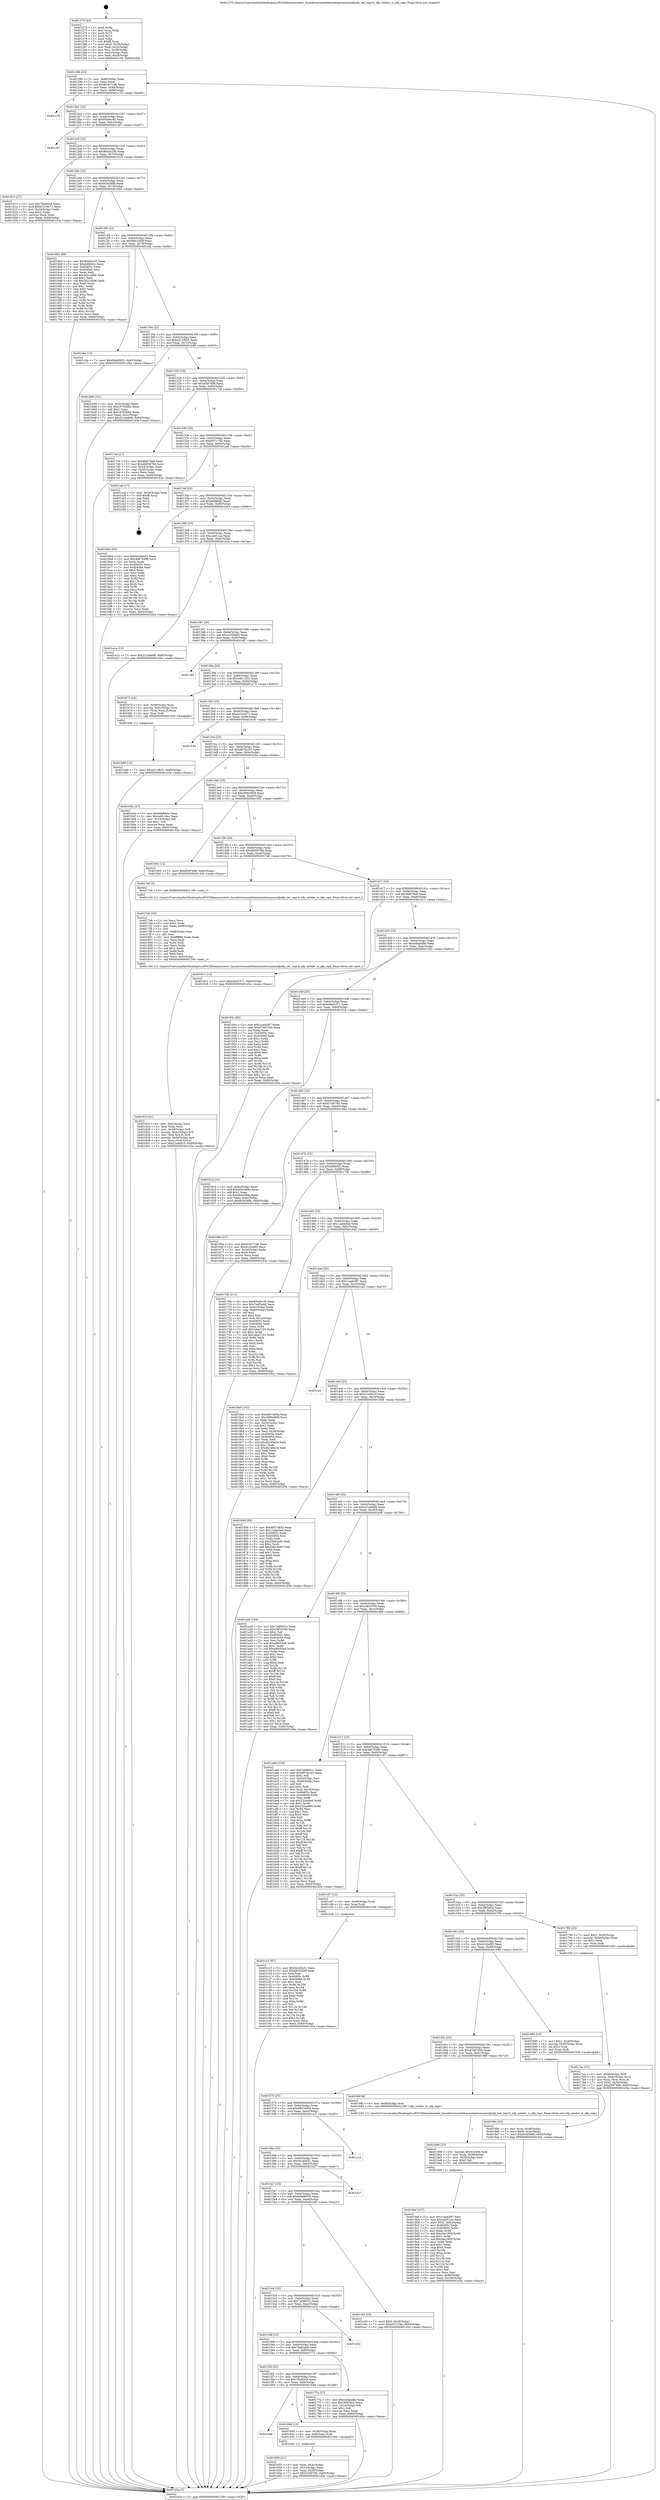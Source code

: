 digraph "0x401270" {
  label = "0x401270 (/mnt/c/Users/mathe/Desktop/tcc/POCII/binaries/extr_linuxdriversnetethernetnetronomenfpnfp_net_repr.h_nfp_netdev_is_nfp_repr_Final-ollvm.out::main(0))"
  labelloc = "t"
  node[shape=record]

  Entry [label="",width=0.3,height=0.3,shape=circle,fillcolor=black,style=filled]
  "0x40129b" [label="{
     0x40129b [23]\l
     | [instrs]\l
     &nbsp;&nbsp;0x40129b \<+3\>: mov -0x60(%rbp),%eax\l
     &nbsp;&nbsp;0x40129e \<+2\>: mov %eax,%ecx\l
     &nbsp;&nbsp;0x4012a0 \<+6\>: sub $0x810c71d6,%ecx\l
     &nbsp;&nbsp;0x4012a6 \<+3\>: mov %eax,-0x64(%rbp)\l
     &nbsp;&nbsp;0x4012a9 \<+3\>: mov %ecx,-0x68(%rbp)\l
     &nbsp;&nbsp;0x4012ac \<+6\>: je 0000000000401c76 \<main+0xa06\>\l
  }"]
  "0x401c76" [label="{
     0x401c76\l
  }", style=dashed]
  "0x4012b2" [label="{
     0x4012b2 [22]\l
     | [instrs]\l
     &nbsp;&nbsp;0x4012b2 \<+5\>: jmp 00000000004012b7 \<main+0x47\>\l
     &nbsp;&nbsp;0x4012b7 \<+3\>: mov -0x64(%rbp),%eax\l
     &nbsp;&nbsp;0x4012ba \<+5\>: sub $0x85e0ec45,%eax\l
     &nbsp;&nbsp;0x4012bf \<+3\>: mov %eax,-0x6c(%rbp)\l
     &nbsp;&nbsp;0x4012c2 \<+6\>: je 0000000000401cb7 \<main+0xa47\>\l
  }"]
  Exit [label="",width=0.3,height=0.3,shape=circle,fillcolor=black,style=filled,peripheries=2]
  "0x401cb7" [label="{
     0x401cb7\l
  }", style=dashed]
  "0x4012c8" [label="{
     0x4012c8 [22]\l
     | [instrs]\l
     &nbsp;&nbsp;0x4012c8 \<+5\>: jmp 00000000004012cd \<main+0x5d\>\l
     &nbsp;&nbsp;0x4012cd \<+3\>: mov -0x64(%rbp),%eax\l
     &nbsp;&nbsp;0x4012d0 \<+5\>: sub $0x8bdcb156,%eax\l
     &nbsp;&nbsp;0x4012d5 \<+3\>: mov %eax,-0x70(%rbp)\l
     &nbsp;&nbsp;0x4012d8 \<+6\>: je 0000000000401615 \<main+0x3a5\>\l
  }"]
  "0x401c13" [label="{
     0x401c13 [87]\l
     | [instrs]\l
     &nbsp;&nbsp;0x401c13 \<+5\>: mov $0x5e2d5e51,%ecx\l
     &nbsp;&nbsp;0x401c18 \<+5\>: mov $0x9842500f,%edx\l
     &nbsp;&nbsp;0x401c1d \<+2\>: xor %esi,%esi\l
     &nbsp;&nbsp;0x401c1f \<+8\>: mov 0x40405c,%r8d\l
     &nbsp;&nbsp;0x401c27 \<+8\>: mov 0x404064,%r9d\l
     &nbsp;&nbsp;0x401c2f \<+3\>: sub $0x1,%esi\l
     &nbsp;&nbsp;0x401c32 \<+3\>: mov %r8d,%r10d\l
     &nbsp;&nbsp;0x401c35 \<+3\>: add %esi,%r10d\l
     &nbsp;&nbsp;0x401c38 \<+4\>: imul %r10d,%r8d\l
     &nbsp;&nbsp;0x401c3c \<+4\>: and $0x1,%r8d\l
     &nbsp;&nbsp;0x401c40 \<+4\>: cmp $0x0,%r8d\l
     &nbsp;&nbsp;0x401c44 \<+4\>: sete %r11b\l
     &nbsp;&nbsp;0x401c48 \<+4\>: cmp $0xa,%r9d\l
     &nbsp;&nbsp;0x401c4c \<+3\>: setl %bl\l
     &nbsp;&nbsp;0x401c4f \<+3\>: mov %r11b,%r14b\l
     &nbsp;&nbsp;0x401c52 \<+3\>: and %bl,%r14b\l
     &nbsp;&nbsp;0x401c55 \<+3\>: xor %bl,%r11b\l
     &nbsp;&nbsp;0x401c58 \<+3\>: or %r11b,%r14b\l
     &nbsp;&nbsp;0x401c5b \<+4\>: test $0x1,%r14b\l
     &nbsp;&nbsp;0x401c5f \<+3\>: cmovne %edx,%ecx\l
     &nbsp;&nbsp;0x401c62 \<+3\>: mov %ecx,-0x60(%rbp)\l
     &nbsp;&nbsp;0x401c65 \<+5\>: jmp 0000000000401d3a \<main+0xaca\>\l
  }"]
  "0x401615" [label="{
     0x401615 [27]\l
     | [instrs]\l
     &nbsp;&nbsp;0x401615 \<+5\>: mov $0x7f0e85c9,%eax\l
     &nbsp;&nbsp;0x40161a \<+5\>: mov $0xd1534e71,%ecx\l
     &nbsp;&nbsp;0x40161f \<+3\>: mov -0x24(%rbp),%edx\l
     &nbsp;&nbsp;0x401622 \<+3\>: cmp $0x2,%edx\l
     &nbsp;&nbsp;0x401625 \<+3\>: cmovne %ecx,%eax\l
     &nbsp;&nbsp;0x401628 \<+3\>: mov %eax,-0x60(%rbp)\l
     &nbsp;&nbsp;0x40162b \<+5\>: jmp 0000000000401d3a \<main+0xaca\>\l
  }"]
  "0x4012de" [label="{
     0x4012de [22]\l
     | [instrs]\l
     &nbsp;&nbsp;0x4012de \<+5\>: jmp 00000000004012e3 \<main+0x73\>\l
     &nbsp;&nbsp;0x4012e3 \<+3\>: mov -0x64(%rbp),%eax\l
     &nbsp;&nbsp;0x4012e6 \<+5\>: sub $0x8c5d36fb,%eax\l
     &nbsp;&nbsp;0x4012eb \<+3\>: mov %eax,-0x74(%rbp)\l
     &nbsp;&nbsp;0x4012ee \<+6\>: je 00000000004016b3 \<main+0x443\>\l
  }"]
  "0x401d3a" [label="{
     0x401d3a [5]\l
     | [instrs]\l
     &nbsp;&nbsp;0x401d3a \<+5\>: jmp 000000000040129b \<main+0x2b\>\l
  }"]
  "0x401270" [label="{
     0x401270 [43]\l
     | [instrs]\l
     &nbsp;&nbsp;0x401270 \<+1\>: push %rbp\l
     &nbsp;&nbsp;0x401271 \<+3\>: mov %rsp,%rbp\l
     &nbsp;&nbsp;0x401274 \<+2\>: push %r15\l
     &nbsp;&nbsp;0x401276 \<+2\>: push %r14\l
     &nbsp;&nbsp;0x401278 \<+1\>: push %rbx\l
     &nbsp;&nbsp;0x401279 \<+7\>: sub $0xf8,%rsp\l
     &nbsp;&nbsp;0x401280 \<+7\>: movl $0x0,-0x28(%rbp)\l
     &nbsp;&nbsp;0x401287 \<+3\>: mov %edi,-0x2c(%rbp)\l
     &nbsp;&nbsp;0x40128a \<+4\>: mov %rsi,-0x38(%rbp)\l
     &nbsp;&nbsp;0x40128e \<+3\>: mov -0x2c(%rbp),%edi\l
     &nbsp;&nbsp;0x401291 \<+3\>: mov %edi,-0x24(%rbp)\l
     &nbsp;&nbsp;0x401294 \<+7\>: movl $0x8bdcb156,-0x60(%rbp)\l
  }"]
  "0x401b89" [label="{
     0x401b89 [12]\l
     | [instrs]\l
     &nbsp;&nbsp;0x401b89 \<+7\>: movl $0xa311f625,-0x60(%rbp)\l
     &nbsp;&nbsp;0x401b90 \<+5\>: jmp 0000000000401d3a \<main+0xaca\>\l
  }"]
  "0x4016b3" [label="{
     0x4016b3 [88]\l
     | [instrs]\l
     &nbsp;&nbsp;0x4016b3 \<+5\>: mov $0x85e0ec45,%eax\l
     &nbsp;&nbsp;0x4016b8 \<+5\>: mov $0xdd66d2c,%ecx\l
     &nbsp;&nbsp;0x4016bd \<+7\>: mov 0x40405c,%edx\l
     &nbsp;&nbsp;0x4016c4 \<+7\>: mov 0x404064,%esi\l
     &nbsp;&nbsp;0x4016cb \<+2\>: mov %edx,%edi\l
     &nbsp;&nbsp;0x4016cd \<+6\>: add $0x3021e496,%edi\l
     &nbsp;&nbsp;0x4016d3 \<+3\>: sub $0x1,%edi\l
     &nbsp;&nbsp;0x4016d6 \<+6\>: sub $0x3021e496,%edi\l
     &nbsp;&nbsp;0x4016dc \<+3\>: imul %edi,%edx\l
     &nbsp;&nbsp;0x4016df \<+3\>: and $0x1,%edx\l
     &nbsp;&nbsp;0x4016e2 \<+3\>: cmp $0x0,%edx\l
     &nbsp;&nbsp;0x4016e5 \<+4\>: sete %r8b\l
     &nbsp;&nbsp;0x4016e9 \<+3\>: cmp $0xa,%esi\l
     &nbsp;&nbsp;0x4016ec \<+4\>: setl %r9b\l
     &nbsp;&nbsp;0x4016f0 \<+3\>: mov %r8b,%r10b\l
     &nbsp;&nbsp;0x4016f3 \<+3\>: and %r9b,%r10b\l
     &nbsp;&nbsp;0x4016f6 \<+3\>: xor %r9b,%r8b\l
     &nbsp;&nbsp;0x4016f9 \<+3\>: or %r8b,%r10b\l
     &nbsp;&nbsp;0x4016fc \<+4\>: test $0x1,%r10b\l
     &nbsp;&nbsp;0x401700 \<+3\>: cmovne %ecx,%eax\l
     &nbsp;&nbsp;0x401703 \<+3\>: mov %eax,-0x60(%rbp)\l
     &nbsp;&nbsp;0x401706 \<+5\>: jmp 0000000000401d3a \<main+0xaca\>\l
  }"]
  "0x4012f4" [label="{
     0x4012f4 [22]\l
     | [instrs]\l
     &nbsp;&nbsp;0x4012f4 \<+5\>: jmp 00000000004012f9 \<main+0x89\>\l
     &nbsp;&nbsp;0x4012f9 \<+3\>: mov -0x64(%rbp),%eax\l
     &nbsp;&nbsp;0x4012fc \<+5\>: sub $0x9842500f,%eax\l
     &nbsp;&nbsp;0x401301 \<+3\>: mov %eax,-0x78(%rbp)\l
     &nbsp;&nbsp;0x401304 \<+6\>: je 0000000000401c6a \<main+0x9fa\>\l
  }"]
  "0x4019af" [label="{
     0x4019af [107]\l
     | [instrs]\l
     &nbsp;&nbsp;0x4019af \<+5\>: mov $0x1caeb397,%esi\l
     &nbsp;&nbsp;0x4019b4 \<+5\>: mov $0xcabf11ce,%ecx\l
     &nbsp;&nbsp;0x4019b9 \<+7\>: movl $0x0,-0x5c(%rbp)\l
     &nbsp;&nbsp;0x4019c0 \<+7\>: mov 0x40405c,%edx\l
     &nbsp;&nbsp;0x4019c7 \<+8\>: mov 0x404064,%r8d\l
     &nbsp;&nbsp;0x4019cf \<+3\>: mov %edx,%r9d\l
     &nbsp;&nbsp;0x4019d2 \<+7\>: add $0x3ae1f95f,%r9d\l
     &nbsp;&nbsp;0x4019d9 \<+4\>: sub $0x1,%r9d\l
     &nbsp;&nbsp;0x4019dd \<+7\>: sub $0x3ae1f95f,%r9d\l
     &nbsp;&nbsp;0x4019e4 \<+4\>: imul %r9d,%edx\l
     &nbsp;&nbsp;0x4019e8 \<+3\>: and $0x1,%edx\l
     &nbsp;&nbsp;0x4019eb \<+3\>: cmp $0x0,%edx\l
     &nbsp;&nbsp;0x4019ee \<+4\>: sete %r10b\l
     &nbsp;&nbsp;0x4019f2 \<+4\>: cmp $0xa,%r8d\l
     &nbsp;&nbsp;0x4019f6 \<+4\>: setl %r11b\l
     &nbsp;&nbsp;0x4019fa \<+3\>: mov %r10b,%bl\l
     &nbsp;&nbsp;0x4019fd \<+3\>: and %r11b,%bl\l
     &nbsp;&nbsp;0x401a00 \<+3\>: xor %r11b,%r10b\l
     &nbsp;&nbsp;0x401a03 \<+3\>: or %r10b,%bl\l
     &nbsp;&nbsp;0x401a06 \<+3\>: test $0x1,%bl\l
     &nbsp;&nbsp;0x401a09 \<+3\>: cmovne %ecx,%esi\l
     &nbsp;&nbsp;0x401a0c \<+3\>: mov %esi,-0x60(%rbp)\l
     &nbsp;&nbsp;0x401a0f \<+6\>: mov %eax,-0x100(%rbp)\l
     &nbsp;&nbsp;0x401a15 \<+5\>: jmp 0000000000401d3a \<main+0xaca\>\l
  }"]
  "0x401c6a" [label="{
     0x401c6a [12]\l
     | [instrs]\l
     &nbsp;&nbsp;0x401c6a \<+7\>: movl $0x68a68935,-0x60(%rbp)\l
     &nbsp;&nbsp;0x401c71 \<+5\>: jmp 0000000000401d3a \<main+0xaca\>\l
  }"]
  "0x40130a" [label="{
     0x40130a [22]\l
     | [instrs]\l
     &nbsp;&nbsp;0x40130a \<+5\>: jmp 000000000040130f \<main+0x9f\>\l
     &nbsp;&nbsp;0x40130f \<+3\>: mov -0x64(%rbp),%eax\l
     &nbsp;&nbsp;0x401312 \<+5\>: sub $0xa311f625,%eax\l
     &nbsp;&nbsp;0x401317 \<+3\>: mov %eax,-0x7c(%rbp)\l
     &nbsp;&nbsp;0x40131a \<+6\>: je 0000000000401b95 \<main+0x925\>\l
  }"]
  "0x401998" [label="{
     0x401998 [23]\l
     | [instrs]\l
     &nbsp;&nbsp;0x401998 \<+10\>: movabs $0x4020b6,%rdi\l
     &nbsp;&nbsp;0x4019a2 \<+3\>: mov %eax,-0x58(%rbp)\l
     &nbsp;&nbsp;0x4019a5 \<+3\>: mov -0x58(%rbp),%esi\l
     &nbsp;&nbsp;0x4019a8 \<+2\>: mov $0x0,%al\l
     &nbsp;&nbsp;0x4019aa \<+5\>: call 0000000000401040 \<printf@plt\>\l
     | [calls]\l
     &nbsp;&nbsp;0x401040 \{1\} (unknown)\l
  }"]
  "0x401b95" [label="{
     0x401b95 [31]\l
     | [instrs]\l
     &nbsp;&nbsp;0x401b95 \<+3\>: mov -0x5c(%rbp),%eax\l
     &nbsp;&nbsp;0x401b98 \<+5\>: sub $0x19763bb2,%eax\l
     &nbsp;&nbsp;0x401b9d \<+3\>: add $0x1,%eax\l
     &nbsp;&nbsp;0x401ba0 \<+5\>: add $0x19763bb2,%eax\l
     &nbsp;&nbsp;0x401ba5 \<+3\>: mov %eax,-0x5c(%rbp)\l
     &nbsp;&nbsp;0x401ba8 \<+7\>: movl $0x221deb08,-0x60(%rbp)\l
     &nbsp;&nbsp;0x401baf \<+5\>: jmp 0000000000401d3a \<main+0xaca\>\l
  }"]
  "0x401320" [label="{
     0x401320 [22]\l
     | [instrs]\l
     &nbsp;&nbsp;0x401320 \<+5\>: jmp 0000000000401325 \<main+0xb5\>\l
     &nbsp;&nbsp;0x401325 \<+3\>: mov -0x64(%rbp),%eax\l
     &nbsp;&nbsp;0x401328 \<+5\>: sub $0xaf397498,%eax\l
     &nbsp;&nbsp;0x40132d \<+3\>: mov %eax,-0x80(%rbp)\l
     &nbsp;&nbsp;0x401330 \<+6\>: je 00000000004017cb \<main+0x55b\>\l
  }"]
  "0x40181f" [label="{
     0x40181f [41]\l
     | [instrs]\l
     &nbsp;&nbsp;0x40181f \<+6\>: mov -0xfc(%rbp),%ecx\l
     &nbsp;&nbsp;0x401825 \<+3\>: imul %eax,%ecx\l
     &nbsp;&nbsp;0x401828 \<+4\>: mov -0x48(%rbp),%r8\l
     &nbsp;&nbsp;0x40182c \<+4\>: movslq -0x4c(%rbp),%r9\l
     &nbsp;&nbsp;0x401830 \<+4\>: mov (%r8,%r9,8),%r8\l
     &nbsp;&nbsp;0x401834 \<+4\>: movslq -0x54(%rbp),%r9\l
     &nbsp;&nbsp;0x401838 \<+4\>: mov %ecx,(%r8,%r9,4)\l
     &nbsp;&nbsp;0x40183c \<+7\>: movl $0x21e4fd10,-0x60(%rbp)\l
     &nbsp;&nbsp;0x401843 \<+5\>: jmp 0000000000401d3a \<main+0xaca\>\l
  }"]
  "0x4017cb" [label="{
     0x4017cb [27]\l
     | [instrs]\l
     &nbsp;&nbsp;0x4017cb \<+5\>: mov $0xdfd078a9,%eax\l
     &nbsp;&nbsp;0x4017d0 \<+5\>: mov $0xdb85878d,%ecx\l
     &nbsp;&nbsp;0x4017d5 \<+3\>: mov -0x54(%rbp),%edx\l
     &nbsp;&nbsp;0x4017d8 \<+3\>: cmp -0x50(%rbp),%edx\l
     &nbsp;&nbsp;0x4017db \<+3\>: cmovl %ecx,%eax\l
     &nbsp;&nbsp;0x4017de \<+3\>: mov %eax,-0x60(%rbp)\l
     &nbsp;&nbsp;0x4017e1 \<+5\>: jmp 0000000000401d3a \<main+0xaca\>\l
  }"]
  "0x401336" [label="{
     0x401336 [25]\l
     | [instrs]\l
     &nbsp;&nbsp;0x401336 \<+5\>: jmp 000000000040133b \<main+0xcb\>\l
     &nbsp;&nbsp;0x40133b \<+3\>: mov -0x64(%rbp),%eax\l
     &nbsp;&nbsp;0x40133e \<+5\>: sub $0xbf37c74b,%eax\l
     &nbsp;&nbsp;0x401343 \<+6\>: mov %eax,-0x84(%rbp)\l
     &nbsp;&nbsp;0x401349 \<+6\>: je 0000000000401ca6 \<main+0xa36\>\l
  }"]
  "0x4017eb" [label="{
     0x4017eb [52]\l
     | [instrs]\l
     &nbsp;&nbsp;0x4017eb \<+2\>: xor %ecx,%ecx\l
     &nbsp;&nbsp;0x4017ed \<+5\>: mov $0x2,%edx\l
     &nbsp;&nbsp;0x4017f2 \<+6\>: mov %edx,-0xf8(%rbp)\l
     &nbsp;&nbsp;0x4017f8 \<+1\>: cltd\l
     &nbsp;&nbsp;0x4017f9 \<+6\>: mov -0xf8(%rbp),%esi\l
     &nbsp;&nbsp;0x4017ff \<+2\>: idiv %esi\l
     &nbsp;&nbsp;0x401801 \<+6\>: imul $0xfffffffe,%edx,%edx\l
     &nbsp;&nbsp;0x401807 \<+2\>: mov %ecx,%edi\l
     &nbsp;&nbsp;0x401809 \<+2\>: sub %edx,%edi\l
     &nbsp;&nbsp;0x40180b \<+2\>: mov %ecx,%edx\l
     &nbsp;&nbsp;0x40180d \<+3\>: sub $0x1,%edx\l
     &nbsp;&nbsp;0x401810 \<+2\>: add %edx,%edi\l
     &nbsp;&nbsp;0x401812 \<+2\>: sub %edi,%ecx\l
     &nbsp;&nbsp;0x401814 \<+6\>: mov %ecx,-0xfc(%rbp)\l
     &nbsp;&nbsp;0x40181a \<+5\>: call 0000000000401160 \<next_i\>\l
     | [calls]\l
     &nbsp;&nbsp;0x401160 \{1\} (/mnt/c/Users/mathe/Desktop/tcc/POCII/binaries/extr_linuxdriversnetethernetnetronomenfpnfp_net_repr.h_nfp_netdev_is_nfp_repr_Final-ollvm.out::next_i)\l
  }"]
  "0x401ca6" [label="{
     0x401ca6 [17]\l
     | [instrs]\l
     &nbsp;&nbsp;0x401ca6 \<+3\>: mov -0x28(%rbp),%eax\l
     &nbsp;&nbsp;0x401ca9 \<+7\>: add $0xf8,%rsp\l
     &nbsp;&nbsp;0x401cb0 \<+1\>: pop %rbx\l
     &nbsp;&nbsp;0x401cb1 \<+2\>: pop %r14\l
     &nbsp;&nbsp;0x401cb3 \<+2\>: pop %r15\l
     &nbsp;&nbsp;0x401cb5 \<+1\>: pop %rbp\l
     &nbsp;&nbsp;0x401cb6 \<+1\>: ret\l
  }"]
  "0x40134f" [label="{
     0x40134f [25]\l
     | [instrs]\l
     &nbsp;&nbsp;0x40134f \<+5\>: jmp 0000000000401354 \<main+0xe4\>\l
     &nbsp;&nbsp;0x401354 \<+3\>: mov -0x64(%rbp),%eax\l
     &nbsp;&nbsp;0x401357 \<+5\>: sub $0xbfafb6dc,%eax\l
     &nbsp;&nbsp;0x40135c \<+6\>: mov %eax,-0x88(%rbp)\l
     &nbsp;&nbsp;0x401362 \<+6\>: je 0000000000401bb4 \<main+0x944\>\l
  }"]
  "0x4017ac" [label="{
     0x4017ac [31]\l
     | [instrs]\l
     &nbsp;&nbsp;0x4017ac \<+4\>: mov -0x48(%rbp),%rdi\l
     &nbsp;&nbsp;0x4017b0 \<+4\>: movslq -0x4c(%rbp),%rcx\l
     &nbsp;&nbsp;0x4017b4 \<+4\>: mov %rax,(%rdi,%rcx,8)\l
     &nbsp;&nbsp;0x4017b8 \<+7\>: movl $0x0,-0x54(%rbp)\l
     &nbsp;&nbsp;0x4017bf \<+7\>: movl $0xaf397498,-0x60(%rbp)\l
     &nbsp;&nbsp;0x4017c6 \<+5\>: jmp 0000000000401d3a \<main+0xaca\>\l
  }"]
  "0x401bb4" [label="{
     0x401bb4 [83]\l
     | [instrs]\l
     &nbsp;&nbsp;0x401bb4 \<+5\>: mov $0x5e2d5e51,%eax\l
     &nbsp;&nbsp;0x401bb9 \<+5\>: mov $0x3b879380,%ecx\l
     &nbsp;&nbsp;0x401bbe \<+2\>: xor %edx,%edx\l
     &nbsp;&nbsp;0x401bc0 \<+7\>: mov 0x40405c,%esi\l
     &nbsp;&nbsp;0x401bc7 \<+7\>: mov 0x404064,%edi\l
     &nbsp;&nbsp;0x401bce \<+3\>: sub $0x1,%edx\l
     &nbsp;&nbsp;0x401bd1 \<+3\>: mov %esi,%r8d\l
     &nbsp;&nbsp;0x401bd4 \<+3\>: add %edx,%r8d\l
     &nbsp;&nbsp;0x401bd7 \<+4\>: imul %r8d,%esi\l
     &nbsp;&nbsp;0x401bdb \<+3\>: and $0x1,%esi\l
     &nbsp;&nbsp;0x401bde \<+3\>: cmp $0x0,%esi\l
     &nbsp;&nbsp;0x401be1 \<+4\>: sete %r9b\l
     &nbsp;&nbsp;0x401be5 \<+3\>: cmp $0xa,%edi\l
     &nbsp;&nbsp;0x401be8 \<+4\>: setl %r10b\l
     &nbsp;&nbsp;0x401bec \<+3\>: mov %r9b,%r11b\l
     &nbsp;&nbsp;0x401bef \<+3\>: and %r10b,%r11b\l
     &nbsp;&nbsp;0x401bf2 \<+3\>: xor %r10b,%r9b\l
     &nbsp;&nbsp;0x401bf5 \<+3\>: or %r9b,%r11b\l
     &nbsp;&nbsp;0x401bf8 \<+4\>: test $0x1,%r11b\l
     &nbsp;&nbsp;0x401bfc \<+3\>: cmovne %ecx,%eax\l
     &nbsp;&nbsp;0x401bff \<+3\>: mov %eax,-0x60(%rbp)\l
     &nbsp;&nbsp;0x401c02 \<+5\>: jmp 0000000000401d3a \<main+0xaca\>\l
  }"]
  "0x401368" [label="{
     0x401368 [25]\l
     | [instrs]\l
     &nbsp;&nbsp;0x401368 \<+5\>: jmp 000000000040136d \<main+0xfd\>\l
     &nbsp;&nbsp;0x40136d \<+3\>: mov -0x64(%rbp),%eax\l
     &nbsp;&nbsp;0x401370 \<+5\>: sub $0xcabf11ce,%eax\l
     &nbsp;&nbsp;0x401375 \<+6\>: mov %eax,-0x8c(%rbp)\l
     &nbsp;&nbsp;0x40137b \<+6\>: je 0000000000401a1a \<main+0x7aa\>\l
  }"]
  "0x40169c" [label="{
     0x40169c [23]\l
     | [instrs]\l
     &nbsp;&nbsp;0x40169c \<+4\>: mov %rax,-0x48(%rbp)\l
     &nbsp;&nbsp;0x4016a0 \<+7\>: movl $0x0,-0x4c(%rbp)\l
     &nbsp;&nbsp;0x4016a7 \<+7\>: movl $0x8c5d36fb,-0x60(%rbp)\l
     &nbsp;&nbsp;0x4016ae \<+5\>: jmp 0000000000401d3a \<main+0xaca\>\l
  }"]
  "0x401a1a" [label="{
     0x401a1a [12]\l
     | [instrs]\l
     &nbsp;&nbsp;0x401a1a \<+7\>: movl $0x221deb08,-0x60(%rbp)\l
     &nbsp;&nbsp;0x401a21 \<+5\>: jmp 0000000000401d3a \<main+0xaca\>\l
  }"]
  "0x401381" [label="{
     0x401381 [25]\l
     | [instrs]\l
     &nbsp;&nbsp;0x401381 \<+5\>: jmp 0000000000401386 \<main+0x116\>\l
     &nbsp;&nbsp;0x401386 \<+3\>: mov -0x64(%rbp),%eax\l
     &nbsp;&nbsp;0x401389 \<+5\>: sub $0xce358a63,%eax\l
     &nbsp;&nbsp;0x40138e \<+6\>: mov %eax,-0x90(%rbp)\l
     &nbsp;&nbsp;0x401394 \<+6\>: je 0000000000401c82 \<main+0xa12\>\l
  }"]
  "0x401655" [label="{
     0x401655 [21]\l
     | [instrs]\l
     &nbsp;&nbsp;0x401655 \<+3\>: mov %eax,-0x3c(%rbp)\l
     &nbsp;&nbsp;0x401658 \<+3\>: mov -0x3c(%rbp),%eax\l
     &nbsp;&nbsp;0x40165b \<+3\>: mov %eax,-0x20(%rbp)\l
     &nbsp;&nbsp;0x40165e \<+7\>: movl $0xf15407b0,-0x60(%rbp)\l
     &nbsp;&nbsp;0x401665 \<+5\>: jmp 0000000000401d3a \<main+0xaca\>\l
  }"]
  "0x401c82" [label="{
     0x401c82\l
  }", style=dashed]
  "0x40139a" [label="{
     0x40139a [25]\l
     | [instrs]\l
     &nbsp;&nbsp;0x40139a \<+5\>: jmp 000000000040139f \<main+0x12f\>\l
     &nbsp;&nbsp;0x40139f \<+3\>: mov -0x64(%rbp),%eax\l
     &nbsp;&nbsp;0x4013a2 \<+5\>: sub $0xce8118cc,%eax\l
     &nbsp;&nbsp;0x4013a7 \<+6\>: mov %eax,-0x94(%rbp)\l
     &nbsp;&nbsp;0x4013ad \<+6\>: je 0000000000401b75 \<main+0x905\>\l
  }"]
  "0x40160b" [label="{
     0x40160b\l
  }", style=dashed]
  "0x401b75" [label="{
     0x401b75 [20]\l
     | [instrs]\l
     &nbsp;&nbsp;0x401b75 \<+4\>: mov -0x48(%rbp),%rax\l
     &nbsp;&nbsp;0x401b79 \<+4\>: movslq -0x5c(%rbp),%rcx\l
     &nbsp;&nbsp;0x401b7d \<+4\>: mov (%rax,%rcx,8),%rax\l
     &nbsp;&nbsp;0x401b81 \<+3\>: mov %rax,%rdi\l
     &nbsp;&nbsp;0x401b84 \<+5\>: call 0000000000401030 \<free@plt\>\l
     | [calls]\l
     &nbsp;&nbsp;0x401030 \{1\} (unknown)\l
  }"]
  "0x4013b3" [label="{
     0x4013b3 [25]\l
     | [instrs]\l
     &nbsp;&nbsp;0x4013b3 \<+5\>: jmp 00000000004013b8 \<main+0x148\>\l
     &nbsp;&nbsp;0x4013b8 \<+3\>: mov -0x64(%rbp),%eax\l
     &nbsp;&nbsp;0x4013bb \<+5\>: sub $0xd1534e71,%eax\l
     &nbsp;&nbsp;0x4013c0 \<+6\>: mov %eax,-0x98(%rbp)\l
     &nbsp;&nbsp;0x4013c6 \<+6\>: je 0000000000401630 \<main+0x3c0\>\l
  }"]
  "0x401648" [label="{
     0x401648 [13]\l
     | [instrs]\l
     &nbsp;&nbsp;0x401648 \<+4\>: mov -0x38(%rbp),%rax\l
     &nbsp;&nbsp;0x40164c \<+4\>: mov 0x8(%rax),%rdi\l
     &nbsp;&nbsp;0x401650 \<+5\>: call 0000000000401060 \<atoi@plt\>\l
     | [calls]\l
     &nbsp;&nbsp;0x401060 \{1\} (unknown)\l
  }"]
  "0x401630" [label="{
     0x401630\l
  }", style=dashed]
  "0x4013cc" [label="{
     0x4013cc [25]\l
     | [instrs]\l
     &nbsp;&nbsp;0x4013cc \<+5\>: jmp 00000000004013d1 \<main+0x161\>\l
     &nbsp;&nbsp;0x4013d1 \<+3\>: mov -0x64(%rbp),%eax\l
     &nbsp;&nbsp;0x4013d4 \<+5\>: sub $0xd87f41b3,%eax\l
     &nbsp;&nbsp;0x4013d9 \<+6\>: mov %eax,-0x9c(%rbp)\l
     &nbsp;&nbsp;0x4013df \<+6\>: je 0000000000401b5a \<main+0x8ea\>\l
  }"]
  "0x4015f2" [label="{
     0x4015f2 [25]\l
     | [instrs]\l
     &nbsp;&nbsp;0x4015f2 \<+5\>: jmp 00000000004015f7 \<main+0x387\>\l
     &nbsp;&nbsp;0x4015f7 \<+3\>: mov -0x64(%rbp),%eax\l
     &nbsp;&nbsp;0x4015fa \<+5\>: sub $0x7f0e85c9,%eax\l
     &nbsp;&nbsp;0x4015ff \<+6\>: mov %eax,-0xf4(%rbp)\l
     &nbsp;&nbsp;0x401605 \<+6\>: je 0000000000401648 \<main+0x3d8\>\l
  }"]
  "0x401b5a" [label="{
     0x401b5a [27]\l
     | [instrs]\l
     &nbsp;&nbsp;0x401b5a \<+5\>: mov $0xbfafb6dc,%eax\l
     &nbsp;&nbsp;0x401b5f \<+5\>: mov $0xce8118cc,%ecx\l
     &nbsp;&nbsp;0x401b64 \<+3\>: mov -0x19(%rbp),%dl\l
     &nbsp;&nbsp;0x401b67 \<+3\>: test $0x1,%dl\l
     &nbsp;&nbsp;0x401b6a \<+3\>: cmovne %ecx,%eax\l
     &nbsp;&nbsp;0x401b6d \<+3\>: mov %eax,-0x60(%rbp)\l
     &nbsp;&nbsp;0x401b70 \<+5\>: jmp 0000000000401d3a \<main+0xaca\>\l
  }"]
  "0x4013e5" [label="{
     0x4013e5 [25]\l
     | [instrs]\l
     &nbsp;&nbsp;0x4013e5 \<+5\>: jmp 00000000004013ea \<main+0x17a\>\l
     &nbsp;&nbsp;0x4013ea \<+3\>: mov -0x64(%rbp),%eax\l
     &nbsp;&nbsp;0x4013ed \<+5\>: sub $0xd99b0808,%eax\l
     &nbsp;&nbsp;0x4013f2 \<+6\>: mov %eax,-0xa0(%rbp)\l
     &nbsp;&nbsp;0x4013f8 \<+6\>: je 0000000000401905 \<main+0x695\>\l
  }"]
  "0x40177a" [label="{
     0x40177a [27]\l
     | [instrs]\l
     &nbsp;&nbsp;0x40177a \<+5\>: mov $0xe40aba8e,%eax\l
     &nbsp;&nbsp;0x40177f \<+5\>: mov $0x3f9f39cb,%ecx\l
     &nbsp;&nbsp;0x401784 \<+3\>: mov -0x1a(%rbp),%dl\l
     &nbsp;&nbsp;0x401787 \<+3\>: test $0x1,%dl\l
     &nbsp;&nbsp;0x40178a \<+3\>: cmovne %ecx,%eax\l
     &nbsp;&nbsp;0x40178d \<+3\>: mov %eax,-0x60(%rbp)\l
     &nbsp;&nbsp;0x401790 \<+5\>: jmp 0000000000401d3a \<main+0xaca\>\l
  }"]
  "0x401905" [label="{
     0x401905 [12]\l
     | [instrs]\l
     &nbsp;&nbsp;0x401905 \<+7\>: movl $0xaf397498,-0x60(%rbp)\l
     &nbsp;&nbsp;0x40190c \<+5\>: jmp 0000000000401d3a \<main+0xaca\>\l
  }"]
  "0x4013fe" [label="{
     0x4013fe [25]\l
     | [instrs]\l
     &nbsp;&nbsp;0x4013fe \<+5\>: jmp 0000000000401403 \<main+0x193\>\l
     &nbsp;&nbsp;0x401403 \<+3\>: mov -0x64(%rbp),%eax\l
     &nbsp;&nbsp;0x401406 \<+5\>: sub $0xdb85878d,%eax\l
     &nbsp;&nbsp;0x40140b \<+6\>: mov %eax,-0xa4(%rbp)\l
     &nbsp;&nbsp;0x401411 \<+6\>: je 00000000004017e6 \<main+0x576\>\l
  }"]
  "0x4015d9" [label="{
     0x4015d9 [25]\l
     | [instrs]\l
     &nbsp;&nbsp;0x4015d9 \<+5\>: jmp 00000000004015de \<main+0x36e\>\l
     &nbsp;&nbsp;0x4015de \<+3\>: mov -0x64(%rbp),%eax\l
     &nbsp;&nbsp;0x4015e1 \<+5\>: sub $0x7bdf2ab0,%eax\l
     &nbsp;&nbsp;0x4015e6 \<+6\>: mov %eax,-0xf0(%rbp)\l
     &nbsp;&nbsp;0x4015ec \<+6\>: je 000000000040177a \<main+0x50a\>\l
  }"]
  "0x4017e6" [label="{
     0x4017e6 [5]\l
     | [instrs]\l
     &nbsp;&nbsp;0x4017e6 \<+5\>: call 0000000000401160 \<next_i\>\l
     | [calls]\l
     &nbsp;&nbsp;0x401160 \{1\} (/mnt/c/Users/mathe/Desktop/tcc/POCII/binaries/extr_linuxdriversnetethernetnetronomenfpnfp_net_repr.h_nfp_netdev_is_nfp_repr_Final-ollvm.out::next_i)\l
  }"]
  "0x401417" [label="{
     0x401417 [25]\l
     | [instrs]\l
     &nbsp;&nbsp;0x401417 \<+5\>: jmp 000000000040141c \<main+0x1ac\>\l
     &nbsp;&nbsp;0x40141c \<+3\>: mov -0x64(%rbp),%eax\l
     &nbsp;&nbsp;0x40141f \<+5\>: sub $0xdfd078a9,%eax\l
     &nbsp;&nbsp;0x401424 \<+6\>: mov %eax,-0xa8(%rbp)\l
     &nbsp;&nbsp;0x40142a \<+6\>: je 0000000000401911 \<main+0x6a1\>\l
  }"]
  "0x401d1b" [label="{
     0x401d1b\l
  }", style=dashed]
  "0x401911" [label="{
     0x401911 [12]\l
     | [instrs]\l
     &nbsp;&nbsp;0x401911 \<+7\>: movl $0xe4bd2371,-0x60(%rbp)\l
     &nbsp;&nbsp;0x401918 \<+5\>: jmp 0000000000401d3a \<main+0xaca\>\l
  }"]
  "0x401430" [label="{
     0x401430 [25]\l
     | [instrs]\l
     &nbsp;&nbsp;0x401430 \<+5\>: jmp 0000000000401435 \<main+0x1c5\>\l
     &nbsp;&nbsp;0x401435 \<+3\>: mov -0x64(%rbp),%eax\l
     &nbsp;&nbsp;0x401438 \<+5\>: sub $0xe40aba8e,%eax\l
     &nbsp;&nbsp;0x40143d \<+6\>: mov %eax,-0xac(%rbp)\l
     &nbsp;&nbsp;0x401443 \<+6\>: je 000000000040193c \<main+0x6cc\>\l
  }"]
  "0x4015c0" [label="{
     0x4015c0 [25]\l
     | [instrs]\l
     &nbsp;&nbsp;0x4015c0 \<+5\>: jmp 00000000004015c5 \<main+0x355\>\l
     &nbsp;&nbsp;0x4015c5 \<+3\>: mov -0x64(%rbp),%eax\l
     &nbsp;&nbsp;0x4015c8 \<+5\>: sub $0x7a99651c,%eax\l
     &nbsp;&nbsp;0x4015cd \<+6\>: mov %eax,-0xec(%rbp)\l
     &nbsp;&nbsp;0x4015d3 \<+6\>: je 0000000000401d1b \<main+0xaab\>\l
  }"]
  "0x40193c" [label="{
     0x40193c [83]\l
     | [instrs]\l
     &nbsp;&nbsp;0x40193c \<+5\>: mov $0x1caeb397,%eax\l
     &nbsp;&nbsp;0x401941 \<+5\>: mov $0x47497304,%ecx\l
     &nbsp;&nbsp;0x401946 \<+2\>: xor %edx,%edx\l
     &nbsp;&nbsp;0x401948 \<+7\>: mov 0x40405c,%esi\l
     &nbsp;&nbsp;0x40194f \<+7\>: mov 0x404064,%edi\l
     &nbsp;&nbsp;0x401956 \<+3\>: sub $0x1,%edx\l
     &nbsp;&nbsp;0x401959 \<+3\>: mov %esi,%r8d\l
     &nbsp;&nbsp;0x40195c \<+3\>: add %edx,%r8d\l
     &nbsp;&nbsp;0x40195f \<+4\>: imul %r8d,%esi\l
     &nbsp;&nbsp;0x401963 \<+3\>: and $0x1,%esi\l
     &nbsp;&nbsp;0x401966 \<+3\>: cmp $0x0,%esi\l
     &nbsp;&nbsp;0x401969 \<+4\>: sete %r9b\l
     &nbsp;&nbsp;0x40196d \<+3\>: cmp $0xa,%edi\l
     &nbsp;&nbsp;0x401970 \<+4\>: setl %r10b\l
     &nbsp;&nbsp;0x401974 \<+3\>: mov %r9b,%r11b\l
     &nbsp;&nbsp;0x401977 \<+3\>: and %r10b,%r11b\l
     &nbsp;&nbsp;0x40197a \<+3\>: xor %r10b,%r9b\l
     &nbsp;&nbsp;0x40197d \<+3\>: or %r9b,%r11b\l
     &nbsp;&nbsp;0x401980 \<+4\>: test $0x1,%r11b\l
     &nbsp;&nbsp;0x401984 \<+3\>: cmovne %ecx,%eax\l
     &nbsp;&nbsp;0x401987 \<+3\>: mov %eax,-0x60(%rbp)\l
     &nbsp;&nbsp;0x40198a \<+5\>: jmp 0000000000401d3a \<main+0xaca\>\l
  }"]
  "0x401449" [label="{
     0x401449 [25]\l
     | [instrs]\l
     &nbsp;&nbsp;0x401449 \<+5\>: jmp 000000000040144e \<main+0x1de\>\l
     &nbsp;&nbsp;0x40144e \<+3\>: mov -0x64(%rbp),%eax\l
     &nbsp;&nbsp;0x401451 \<+5\>: sub $0xe4bd2371,%eax\l
     &nbsp;&nbsp;0x401456 \<+6\>: mov %eax,-0xb0(%rbp)\l
     &nbsp;&nbsp;0x40145c \<+6\>: je 000000000040191d \<main+0x6ad\>\l
  }"]
  "0x401c93" [label="{
     0x401c93 [19]\l
     | [instrs]\l
     &nbsp;&nbsp;0x401c93 \<+7\>: movl $0x0,-0x28(%rbp)\l
     &nbsp;&nbsp;0x401c9a \<+7\>: movl $0xbf37c74b,-0x60(%rbp)\l
     &nbsp;&nbsp;0x401ca1 \<+5\>: jmp 0000000000401d3a \<main+0xaca\>\l
  }"]
  "0x40191d" [label="{
     0x40191d [31]\l
     | [instrs]\l
     &nbsp;&nbsp;0x40191d \<+3\>: mov -0x4c(%rbp),%eax\l
     &nbsp;&nbsp;0x401920 \<+5\>: add $0xd04c068a,%eax\l
     &nbsp;&nbsp;0x401925 \<+3\>: add $0x1,%eax\l
     &nbsp;&nbsp;0x401928 \<+5\>: sub $0xd04c068a,%eax\l
     &nbsp;&nbsp;0x40192d \<+3\>: mov %eax,-0x4c(%rbp)\l
     &nbsp;&nbsp;0x401930 \<+7\>: movl $0x8c5d36fb,-0x60(%rbp)\l
     &nbsp;&nbsp;0x401937 \<+5\>: jmp 0000000000401d3a \<main+0xaca\>\l
  }"]
  "0x401462" [label="{
     0x401462 [25]\l
     | [instrs]\l
     &nbsp;&nbsp;0x401462 \<+5\>: jmp 0000000000401467 \<main+0x1f7\>\l
     &nbsp;&nbsp;0x401467 \<+3\>: mov -0x64(%rbp),%eax\l
     &nbsp;&nbsp;0x40146a \<+5\>: sub $0xf15407b0,%eax\l
     &nbsp;&nbsp;0x40146f \<+6\>: mov %eax,-0xb4(%rbp)\l
     &nbsp;&nbsp;0x401475 \<+6\>: je 000000000040166a \<main+0x3fa\>\l
  }"]
  "0x4015a7" [label="{
     0x4015a7 [25]\l
     | [instrs]\l
     &nbsp;&nbsp;0x4015a7 \<+5\>: jmp 00000000004015ac \<main+0x33c\>\l
     &nbsp;&nbsp;0x4015ac \<+3\>: mov -0x64(%rbp),%eax\l
     &nbsp;&nbsp;0x4015af \<+5\>: sub $0x68a68935,%eax\l
     &nbsp;&nbsp;0x4015b4 \<+6\>: mov %eax,-0xe8(%rbp)\l
     &nbsp;&nbsp;0x4015ba \<+6\>: je 0000000000401c93 \<main+0xa23\>\l
  }"]
  "0x40166a" [label="{
     0x40166a [27]\l
     | [instrs]\l
     &nbsp;&nbsp;0x40166a \<+5\>: mov $0x810c71d6,%eax\l
     &nbsp;&nbsp;0x40166f \<+5\>: mov $0x41d2a6f3,%ecx\l
     &nbsp;&nbsp;0x401674 \<+3\>: mov -0x20(%rbp),%edx\l
     &nbsp;&nbsp;0x401677 \<+3\>: cmp $0x0,%edx\l
     &nbsp;&nbsp;0x40167a \<+3\>: cmove %ecx,%eax\l
     &nbsp;&nbsp;0x40167d \<+3\>: mov %eax,-0x60(%rbp)\l
     &nbsp;&nbsp;0x401680 \<+5\>: jmp 0000000000401d3a \<main+0xaca\>\l
  }"]
  "0x40147b" [label="{
     0x40147b [25]\l
     | [instrs]\l
     &nbsp;&nbsp;0x40147b \<+5\>: jmp 0000000000401480 \<main+0x210\>\l
     &nbsp;&nbsp;0x401480 \<+3\>: mov -0x64(%rbp),%eax\l
     &nbsp;&nbsp;0x401483 \<+5\>: sub $0xdd66d2c,%eax\l
     &nbsp;&nbsp;0x401488 \<+6\>: mov %eax,-0xb8(%rbp)\l
     &nbsp;&nbsp;0x40148e \<+6\>: je 000000000040170b \<main+0x49b\>\l
  }"]
  "0x401d27" [label="{
     0x401d27\l
  }", style=dashed]
  "0x40170b" [label="{
     0x40170b [111]\l
     | [instrs]\l
     &nbsp;&nbsp;0x40170b \<+5\>: mov $0x85e0ec45,%eax\l
     &nbsp;&nbsp;0x401710 \<+5\>: mov $0x7bdf2ab0,%ecx\l
     &nbsp;&nbsp;0x401715 \<+3\>: mov -0x4c(%rbp),%edx\l
     &nbsp;&nbsp;0x401718 \<+3\>: cmp -0x40(%rbp),%edx\l
     &nbsp;&nbsp;0x40171b \<+4\>: setl %sil\l
     &nbsp;&nbsp;0x40171f \<+4\>: and $0x1,%sil\l
     &nbsp;&nbsp;0x401723 \<+4\>: mov %sil,-0x1a(%rbp)\l
     &nbsp;&nbsp;0x401727 \<+7\>: mov 0x40405c,%edx\l
     &nbsp;&nbsp;0x40172e \<+7\>: mov 0x404064,%edi\l
     &nbsp;&nbsp;0x401735 \<+3\>: mov %edx,%r8d\l
     &nbsp;&nbsp;0x401738 \<+7\>: add $0x1eba7193,%r8d\l
     &nbsp;&nbsp;0x40173f \<+4\>: sub $0x1,%r8d\l
     &nbsp;&nbsp;0x401743 \<+7\>: sub $0x1eba7193,%r8d\l
     &nbsp;&nbsp;0x40174a \<+4\>: imul %r8d,%edx\l
     &nbsp;&nbsp;0x40174e \<+3\>: and $0x1,%edx\l
     &nbsp;&nbsp;0x401751 \<+3\>: cmp $0x0,%edx\l
     &nbsp;&nbsp;0x401754 \<+4\>: sete %sil\l
     &nbsp;&nbsp;0x401758 \<+3\>: cmp $0xa,%edi\l
     &nbsp;&nbsp;0x40175b \<+4\>: setl %r9b\l
     &nbsp;&nbsp;0x40175f \<+3\>: mov %sil,%r10b\l
     &nbsp;&nbsp;0x401762 \<+3\>: and %r9b,%r10b\l
     &nbsp;&nbsp;0x401765 \<+3\>: xor %r9b,%sil\l
     &nbsp;&nbsp;0x401768 \<+3\>: or %sil,%r10b\l
     &nbsp;&nbsp;0x40176b \<+4\>: test $0x1,%r10b\l
     &nbsp;&nbsp;0x40176f \<+3\>: cmovne %ecx,%eax\l
     &nbsp;&nbsp;0x401772 \<+3\>: mov %eax,-0x60(%rbp)\l
     &nbsp;&nbsp;0x401775 \<+5\>: jmp 0000000000401d3a \<main+0xaca\>\l
  }"]
  "0x401494" [label="{
     0x401494 [25]\l
     | [instrs]\l
     &nbsp;&nbsp;0x401494 \<+5\>: jmp 0000000000401499 \<main+0x229\>\l
     &nbsp;&nbsp;0x401499 \<+3\>: mov -0x64(%rbp),%eax\l
     &nbsp;&nbsp;0x40149c \<+5\>: sub $0x12abe3ed,%eax\l
     &nbsp;&nbsp;0x4014a1 \<+6\>: mov %eax,-0xbc(%rbp)\l
     &nbsp;&nbsp;0x4014a7 \<+6\>: je 00000000004018a0 \<main+0x630\>\l
  }"]
  "0x40158e" [label="{
     0x40158e [25]\l
     | [instrs]\l
     &nbsp;&nbsp;0x40158e \<+5\>: jmp 0000000000401593 \<main+0x323\>\l
     &nbsp;&nbsp;0x401593 \<+3\>: mov -0x64(%rbp),%eax\l
     &nbsp;&nbsp;0x401596 \<+5\>: sub $0x5e2d5e51,%eax\l
     &nbsp;&nbsp;0x40159b \<+6\>: mov %eax,-0xe4(%rbp)\l
     &nbsp;&nbsp;0x4015a1 \<+6\>: je 0000000000401d27 \<main+0xab7\>\l
  }"]
  "0x4018a0" [label="{
     0x4018a0 [101]\l
     | [instrs]\l
     &nbsp;&nbsp;0x4018a0 \<+5\>: mov $0x4957a93d,%eax\l
     &nbsp;&nbsp;0x4018a5 \<+5\>: mov $0xd99b0808,%ecx\l
     &nbsp;&nbsp;0x4018aa \<+2\>: xor %edx,%edx\l
     &nbsp;&nbsp;0x4018ac \<+3\>: mov -0x54(%rbp),%esi\l
     &nbsp;&nbsp;0x4018af \<+3\>: sub $0x1,%edx\l
     &nbsp;&nbsp;0x4018b2 \<+2\>: sub %edx,%esi\l
     &nbsp;&nbsp;0x4018b4 \<+3\>: mov %esi,-0x54(%rbp)\l
     &nbsp;&nbsp;0x4018b7 \<+7\>: mov 0x40405c,%edx\l
     &nbsp;&nbsp;0x4018be \<+7\>: mov 0x404064,%esi\l
     &nbsp;&nbsp;0x4018c5 \<+2\>: mov %edx,%edi\l
     &nbsp;&nbsp;0x4018c7 \<+6\>: add $0x4b249a24,%edi\l
     &nbsp;&nbsp;0x4018cd \<+3\>: sub $0x1,%edi\l
     &nbsp;&nbsp;0x4018d0 \<+6\>: sub $0x4b249a24,%edi\l
     &nbsp;&nbsp;0x4018d6 \<+3\>: imul %edi,%edx\l
     &nbsp;&nbsp;0x4018d9 \<+3\>: and $0x1,%edx\l
     &nbsp;&nbsp;0x4018dc \<+3\>: cmp $0x0,%edx\l
     &nbsp;&nbsp;0x4018df \<+4\>: sete %r8b\l
     &nbsp;&nbsp;0x4018e3 \<+3\>: cmp $0xa,%esi\l
     &nbsp;&nbsp;0x4018e6 \<+4\>: setl %r9b\l
     &nbsp;&nbsp;0x4018ea \<+3\>: mov %r8b,%r10b\l
     &nbsp;&nbsp;0x4018ed \<+3\>: and %r9b,%r10b\l
     &nbsp;&nbsp;0x4018f0 \<+3\>: xor %r9b,%r8b\l
     &nbsp;&nbsp;0x4018f3 \<+3\>: or %r8b,%r10b\l
     &nbsp;&nbsp;0x4018f6 \<+4\>: test $0x1,%r10b\l
     &nbsp;&nbsp;0x4018fa \<+3\>: cmovne %ecx,%eax\l
     &nbsp;&nbsp;0x4018fd \<+3\>: mov %eax,-0x60(%rbp)\l
     &nbsp;&nbsp;0x401900 \<+5\>: jmp 0000000000401d3a \<main+0xaca\>\l
  }"]
  "0x4014ad" [label="{
     0x4014ad [25]\l
     | [instrs]\l
     &nbsp;&nbsp;0x4014ad \<+5\>: jmp 00000000004014b2 \<main+0x242\>\l
     &nbsp;&nbsp;0x4014b2 \<+3\>: mov -0x64(%rbp),%eax\l
     &nbsp;&nbsp;0x4014b5 \<+5\>: sub $0x1caeb397,%eax\l
     &nbsp;&nbsp;0x4014ba \<+6\>: mov %eax,-0xc0(%rbp)\l
     &nbsp;&nbsp;0x4014c0 \<+6\>: je 0000000000401ce2 \<main+0xa72\>\l
  }"]
  "0x401cc3" [label="{
     0x401cc3\l
  }", style=dashed]
  "0x401ce2" [label="{
     0x401ce2\l
  }", style=dashed]
  "0x4014c6" [label="{
     0x4014c6 [25]\l
     | [instrs]\l
     &nbsp;&nbsp;0x4014c6 \<+5\>: jmp 00000000004014cb \<main+0x25b\>\l
     &nbsp;&nbsp;0x4014cb \<+3\>: mov -0x64(%rbp),%eax\l
     &nbsp;&nbsp;0x4014ce \<+5\>: sub $0x21e4fd10,%eax\l
     &nbsp;&nbsp;0x4014d3 \<+6\>: mov %eax,-0xc4(%rbp)\l
     &nbsp;&nbsp;0x4014d9 \<+6\>: je 0000000000401848 \<main+0x5d8\>\l
  }"]
  "0x401575" [label="{
     0x401575 [25]\l
     | [instrs]\l
     &nbsp;&nbsp;0x401575 \<+5\>: jmp 000000000040157a \<main+0x30a\>\l
     &nbsp;&nbsp;0x40157a \<+3\>: mov -0x64(%rbp),%eax\l
     &nbsp;&nbsp;0x40157d \<+5\>: sub $0x4957a93d,%eax\l
     &nbsp;&nbsp;0x401582 \<+6\>: mov %eax,-0xe0(%rbp)\l
     &nbsp;&nbsp;0x401588 \<+6\>: je 0000000000401cc3 \<main+0xa53\>\l
  }"]
  "0x401848" [label="{
     0x401848 [88]\l
     | [instrs]\l
     &nbsp;&nbsp;0x401848 \<+5\>: mov $0x4957a93d,%eax\l
     &nbsp;&nbsp;0x40184d \<+5\>: mov $0x12abe3ed,%ecx\l
     &nbsp;&nbsp;0x401852 \<+7\>: mov 0x40405c,%edx\l
     &nbsp;&nbsp;0x401859 \<+7\>: mov 0x404064,%esi\l
     &nbsp;&nbsp;0x401860 \<+2\>: mov %edx,%edi\l
     &nbsp;&nbsp;0x401862 \<+6\>: sub $0x20de3ad6,%edi\l
     &nbsp;&nbsp;0x401868 \<+3\>: sub $0x1,%edi\l
     &nbsp;&nbsp;0x40186b \<+6\>: add $0x20de3ad6,%edi\l
     &nbsp;&nbsp;0x401871 \<+3\>: imul %edi,%edx\l
     &nbsp;&nbsp;0x401874 \<+3\>: and $0x1,%edx\l
     &nbsp;&nbsp;0x401877 \<+3\>: cmp $0x0,%edx\l
     &nbsp;&nbsp;0x40187a \<+4\>: sete %r8b\l
     &nbsp;&nbsp;0x40187e \<+3\>: cmp $0xa,%esi\l
     &nbsp;&nbsp;0x401881 \<+4\>: setl %r9b\l
     &nbsp;&nbsp;0x401885 \<+3\>: mov %r8b,%r10b\l
     &nbsp;&nbsp;0x401888 \<+3\>: and %r9b,%r10b\l
     &nbsp;&nbsp;0x40188b \<+3\>: xor %r9b,%r8b\l
     &nbsp;&nbsp;0x40188e \<+3\>: or %r8b,%r10b\l
     &nbsp;&nbsp;0x401891 \<+4\>: test $0x1,%r10b\l
     &nbsp;&nbsp;0x401895 \<+3\>: cmovne %ecx,%eax\l
     &nbsp;&nbsp;0x401898 \<+3\>: mov %eax,-0x60(%rbp)\l
     &nbsp;&nbsp;0x40189b \<+5\>: jmp 0000000000401d3a \<main+0xaca\>\l
  }"]
  "0x4014df" [label="{
     0x4014df [25]\l
     | [instrs]\l
     &nbsp;&nbsp;0x4014df \<+5\>: jmp 00000000004014e4 \<main+0x274\>\l
     &nbsp;&nbsp;0x4014e4 \<+3\>: mov -0x64(%rbp),%eax\l
     &nbsp;&nbsp;0x4014e7 \<+5\>: sub $0x221deb08,%eax\l
     &nbsp;&nbsp;0x4014ec \<+6\>: mov %eax,-0xc8(%rbp)\l
     &nbsp;&nbsp;0x4014f2 \<+6\>: je 0000000000401a26 \<main+0x7b6\>\l
  }"]
  "0x40198f" [label="{
     0x40198f [9]\l
     | [instrs]\l
     &nbsp;&nbsp;0x40198f \<+4\>: mov -0x48(%rbp),%rdi\l
     &nbsp;&nbsp;0x401993 \<+5\>: call 0000000000401240 \<nfp_netdev_is_nfp_repr\>\l
     | [calls]\l
     &nbsp;&nbsp;0x401240 \{1\} (/mnt/c/Users/mathe/Desktop/tcc/POCII/binaries/extr_linuxdriversnetethernetnetronomenfpnfp_net_repr.h_nfp_netdev_is_nfp_repr_Final-ollvm.out::nfp_netdev_is_nfp_repr)\l
  }"]
  "0x401a26" [label="{
     0x401a26 [144]\l
     | [instrs]\l
     &nbsp;&nbsp;0x401a26 \<+5\>: mov $0x7a99651c,%eax\l
     &nbsp;&nbsp;0x401a2b \<+5\>: mov $0x2df33350,%ecx\l
     &nbsp;&nbsp;0x401a30 \<+2\>: mov $0x1,%dl\l
     &nbsp;&nbsp;0x401a32 \<+7\>: mov 0x40405c,%esi\l
     &nbsp;&nbsp;0x401a39 \<+7\>: mov 0x404064,%edi\l
     &nbsp;&nbsp;0x401a40 \<+3\>: mov %esi,%r8d\l
     &nbsp;&nbsp;0x401a43 \<+7\>: add $0xef6055a8,%r8d\l
     &nbsp;&nbsp;0x401a4a \<+4\>: sub $0x1,%r8d\l
     &nbsp;&nbsp;0x401a4e \<+7\>: sub $0xef6055a8,%r8d\l
     &nbsp;&nbsp;0x401a55 \<+4\>: imul %r8d,%esi\l
     &nbsp;&nbsp;0x401a59 \<+3\>: and $0x1,%esi\l
     &nbsp;&nbsp;0x401a5c \<+3\>: cmp $0x0,%esi\l
     &nbsp;&nbsp;0x401a5f \<+4\>: sete %r9b\l
     &nbsp;&nbsp;0x401a63 \<+3\>: cmp $0xa,%edi\l
     &nbsp;&nbsp;0x401a66 \<+4\>: setl %r10b\l
     &nbsp;&nbsp;0x401a6a \<+3\>: mov %r9b,%r11b\l
     &nbsp;&nbsp;0x401a6d \<+4\>: xor $0xff,%r11b\l
     &nbsp;&nbsp;0x401a71 \<+3\>: mov %r10b,%bl\l
     &nbsp;&nbsp;0x401a74 \<+3\>: xor $0xff,%bl\l
     &nbsp;&nbsp;0x401a77 \<+3\>: xor $0x0,%dl\l
     &nbsp;&nbsp;0x401a7a \<+3\>: mov %r11b,%r14b\l
     &nbsp;&nbsp;0x401a7d \<+4\>: and $0x0,%r14b\l
     &nbsp;&nbsp;0x401a81 \<+3\>: and %dl,%r9b\l
     &nbsp;&nbsp;0x401a84 \<+3\>: mov %bl,%r15b\l
     &nbsp;&nbsp;0x401a87 \<+4\>: and $0x0,%r15b\l
     &nbsp;&nbsp;0x401a8b \<+3\>: and %dl,%r10b\l
     &nbsp;&nbsp;0x401a8e \<+3\>: or %r9b,%r14b\l
     &nbsp;&nbsp;0x401a91 \<+3\>: or %r10b,%r15b\l
     &nbsp;&nbsp;0x401a94 \<+3\>: xor %r15b,%r14b\l
     &nbsp;&nbsp;0x401a97 \<+3\>: or %bl,%r11b\l
     &nbsp;&nbsp;0x401a9a \<+4\>: xor $0xff,%r11b\l
     &nbsp;&nbsp;0x401a9e \<+3\>: or $0x0,%dl\l
     &nbsp;&nbsp;0x401aa1 \<+3\>: and %dl,%r11b\l
     &nbsp;&nbsp;0x401aa4 \<+3\>: or %r11b,%r14b\l
     &nbsp;&nbsp;0x401aa7 \<+4\>: test $0x1,%r14b\l
     &nbsp;&nbsp;0x401aab \<+3\>: cmovne %ecx,%eax\l
     &nbsp;&nbsp;0x401aae \<+3\>: mov %eax,-0x60(%rbp)\l
     &nbsp;&nbsp;0x401ab1 \<+5\>: jmp 0000000000401d3a \<main+0xaca\>\l
  }"]
  "0x4014f8" [label="{
     0x4014f8 [25]\l
     | [instrs]\l
     &nbsp;&nbsp;0x4014f8 \<+5\>: jmp 00000000004014fd \<main+0x28d\>\l
     &nbsp;&nbsp;0x4014fd \<+3\>: mov -0x64(%rbp),%eax\l
     &nbsp;&nbsp;0x401500 \<+5\>: sub $0x2df33350,%eax\l
     &nbsp;&nbsp;0x401505 \<+6\>: mov %eax,-0xcc(%rbp)\l
     &nbsp;&nbsp;0x40150b \<+6\>: je 0000000000401ab6 \<main+0x846\>\l
  }"]
  "0x40155c" [label="{
     0x40155c [25]\l
     | [instrs]\l
     &nbsp;&nbsp;0x40155c \<+5\>: jmp 0000000000401561 \<main+0x2f1\>\l
     &nbsp;&nbsp;0x401561 \<+3\>: mov -0x64(%rbp),%eax\l
     &nbsp;&nbsp;0x401564 \<+5\>: sub $0x47497304,%eax\l
     &nbsp;&nbsp;0x401569 \<+6\>: mov %eax,-0xdc(%rbp)\l
     &nbsp;&nbsp;0x40156f \<+6\>: je 000000000040198f \<main+0x71f\>\l
  }"]
  "0x401ab6" [label="{
     0x401ab6 [164]\l
     | [instrs]\l
     &nbsp;&nbsp;0x401ab6 \<+5\>: mov $0x7a99651c,%eax\l
     &nbsp;&nbsp;0x401abb \<+5\>: mov $0xd87f41b3,%ecx\l
     &nbsp;&nbsp;0x401ac0 \<+2\>: mov $0x1,%dl\l
     &nbsp;&nbsp;0x401ac2 \<+3\>: mov -0x5c(%rbp),%esi\l
     &nbsp;&nbsp;0x401ac5 \<+3\>: cmp -0x40(%rbp),%esi\l
     &nbsp;&nbsp;0x401ac8 \<+4\>: setl %dil\l
     &nbsp;&nbsp;0x401acc \<+4\>: and $0x1,%dil\l
     &nbsp;&nbsp;0x401ad0 \<+4\>: mov %dil,-0x19(%rbp)\l
     &nbsp;&nbsp;0x401ad4 \<+7\>: mov 0x40405c,%esi\l
     &nbsp;&nbsp;0x401adb \<+8\>: mov 0x404064,%r8d\l
     &nbsp;&nbsp;0x401ae3 \<+3\>: mov %esi,%r9d\l
     &nbsp;&nbsp;0x401ae6 \<+7\>: sub $0x232aa9e9,%r9d\l
     &nbsp;&nbsp;0x401aed \<+4\>: sub $0x1,%r9d\l
     &nbsp;&nbsp;0x401af1 \<+7\>: add $0x232aa9e9,%r9d\l
     &nbsp;&nbsp;0x401af8 \<+4\>: imul %r9d,%esi\l
     &nbsp;&nbsp;0x401afc \<+3\>: and $0x1,%esi\l
     &nbsp;&nbsp;0x401aff \<+3\>: cmp $0x0,%esi\l
     &nbsp;&nbsp;0x401b02 \<+4\>: sete %dil\l
     &nbsp;&nbsp;0x401b06 \<+4\>: cmp $0xa,%r8d\l
     &nbsp;&nbsp;0x401b0a \<+4\>: setl %r10b\l
     &nbsp;&nbsp;0x401b0e \<+3\>: mov %dil,%r11b\l
     &nbsp;&nbsp;0x401b11 \<+4\>: xor $0xff,%r11b\l
     &nbsp;&nbsp;0x401b15 \<+3\>: mov %r10b,%bl\l
     &nbsp;&nbsp;0x401b18 \<+3\>: xor $0xff,%bl\l
     &nbsp;&nbsp;0x401b1b \<+3\>: xor $0x1,%dl\l
     &nbsp;&nbsp;0x401b1e \<+3\>: mov %r11b,%r14b\l
     &nbsp;&nbsp;0x401b21 \<+4\>: and $0xff,%r14b\l
     &nbsp;&nbsp;0x401b25 \<+3\>: and %dl,%dil\l
     &nbsp;&nbsp;0x401b28 \<+3\>: mov %bl,%r15b\l
     &nbsp;&nbsp;0x401b2b \<+4\>: and $0xff,%r15b\l
     &nbsp;&nbsp;0x401b2f \<+3\>: and %dl,%r10b\l
     &nbsp;&nbsp;0x401b32 \<+3\>: or %dil,%r14b\l
     &nbsp;&nbsp;0x401b35 \<+3\>: or %r10b,%r15b\l
     &nbsp;&nbsp;0x401b38 \<+3\>: xor %r15b,%r14b\l
     &nbsp;&nbsp;0x401b3b \<+3\>: or %bl,%r11b\l
     &nbsp;&nbsp;0x401b3e \<+4\>: xor $0xff,%r11b\l
     &nbsp;&nbsp;0x401b42 \<+3\>: or $0x1,%dl\l
     &nbsp;&nbsp;0x401b45 \<+3\>: and %dl,%r11b\l
     &nbsp;&nbsp;0x401b48 \<+3\>: or %r11b,%r14b\l
     &nbsp;&nbsp;0x401b4b \<+4\>: test $0x1,%r14b\l
     &nbsp;&nbsp;0x401b4f \<+3\>: cmovne %ecx,%eax\l
     &nbsp;&nbsp;0x401b52 \<+3\>: mov %eax,-0x60(%rbp)\l
     &nbsp;&nbsp;0x401b55 \<+5\>: jmp 0000000000401d3a \<main+0xaca\>\l
  }"]
  "0x401511" [label="{
     0x401511 [25]\l
     | [instrs]\l
     &nbsp;&nbsp;0x401511 \<+5\>: jmp 0000000000401516 \<main+0x2a6\>\l
     &nbsp;&nbsp;0x401516 \<+3\>: mov -0x64(%rbp),%eax\l
     &nbsp;&nbsp;0x401519 \<+5\>: sub $0x3b879380,%eax\l
     &nbsp;&nbsp;0x40151e \<+6\>: mov %eax,-0xd0(%rbp)\l
     &nbsp;&nbsp;0x401524 \<+6\>: je 0000000000401c07 \<main+0x997\>\l
  }"]
  "0x401685" [label="{
     0x401685 [23]\l
     | [instrs]\l
     &nbsp;&nbsp;0x401685 \<+7\>: movl $0x1,-0x40(%rbp)\l
     &nbsp;&nbsp;0x40168c \<+4\>: movslq -0x40(%rbp),%rax\l
     &nbsp;&nbsp;0x401690 \<+4\>: shl $0x3,%rax\l
     &nbsp;&nbsp;0x401694 \<+3\>: mov %rax,%rdi\l
     &nbsp;&nbsp;0x401697 \<+5\>: call 0000000000401050 \<malloc@plt\>\l
     | [calls]\l
     &nbsp;&nbsp;0x401050 \{1\} (unknown)\l
  }"]
  "0x401c07" [label="{
     0x401c07 [12]\l
     | [instrs]\l
     &nbsp;&nbsp;0x401c07 \<+4\>: mov -0x48(%rbp),%rax\l
     &nbsp;&nbsp;0x401c0b \<+3\>: mov %rax,%rdi\l
     &nbsp;&nbsp;0x401c0e \<+5\>: call 0000000000401030 \<free@plt\>\l
     | [calls]\l
     &nbsp;&nbsp;0x401030 \{1\} (unknown)\l
  }"]
  "0x40152a" [label="{
     0x40152a [25]\l
     | [instrs]\l
     &nbsp;&nbsp;0x40152a \<+5\>: jmp 000000000040152f \<main+0x2bf\>\l
     &nbsp;&nbsp;0x40152f \<+3\>: mov -0x64(%rbp),%eax\l
     &nbsp;&nbsp;0x401532 \<+5\>: sub $0x3f9f39cb,%eax\l
     &nbsp;&nbsp;0x401537 \<+6\>: mov %eax,-0xd4(%rbp)\l
     &nbsp;&nbsp;0x40153d \<+6\>: je 0000000000401795 \<main+0x525\>\l
  }"]
  "0x401543" [label="{
     0x401543 [25]\l
     | [instrs]\l
     &nbsp;&nbsp;0x401543 \<+5\>: jmp 0000000000401548 \<main+0x2d8\>\l
     &nbsp;&nbsp;0x401548 \<+3\>: mov -0x64(%rbp),%eax\l
     &nbsp;&nbsp;0x40154b \<+5\>: sub $0x41d2a6f3,%eax\l
     &nbsp;&nbsp;0x401550 \<+6\>: mov %eax,-0xd8(%rbp)\l
     &nbsp;&nbsp;0x401556 \<+6\>: je 0000000000401685 \<main+0x415\>\l
  }"]
  "0x401795" [label="{
     0x401795 [23]\l
     | [instrs]\l
     &nbsp;&nbsp;0x401795 \<+7\>: movl $0x1,-0x50(%rbp)\l
     &nbsp;&nbsp;0x40179c \<+4\>: movslq -0x50(%rbp),%rax\l
     &nbsp;&nbsp;0x4017a0 \<+4\>: shl $0x2,%rax\l
     &nbsp;&nbsp;0x4017a4 \<+3\>: mov %rax,%rdi\l
     &nbsp;&nbsp;0x4017a7 \<+5\>: call 0000000000401050 \<malloc@plt\>\l
     | [calls]\l
     &nbsp;&nbsp;0x401050 \{1\} (unknown)\l
  }"]
  Entry -> "0x401270" [label=" 1"]
  "0x40129b" -> "0x401c76" [label=" 0"]
  "0x40129b" -> "0x4012b2" [label=" 35"]
  "0x401ca6" -> Exit [label=" 1"]
  "0x4012b2" -> "0x401cb7" [label=" 0"]
  "0x4012b2" -> "0x4012c8" [label=" 35"]
  "0x401c93" -> "0x401d3a" [label=" 1"]
  "0x4012c8" -> "0x401615" [label=" 1"]
  "0x4012c8" -> "0x4012de" [label=" 34"]
  "0x401615" -> "0x401d3a" [label=" 1"]
  "0x401270" -> "0x40129b" [label=" 1"]
  "0x401d3a" -> "0x40129b" [label=" 34"]
  "0x401c6a" -> "0x401d3a" [label=" 1"]
  "0x4012de" -> "0x4016b3" [label=" 2"]
  "0x4012de" -> "0x4012f4" [label=" 32"]
  "0x401c13" -> "0x401d3a" [label=" 1"]
  "0x4012f4" -> "0x401c6a" [label=" 1"]
  "0x4012f4" -> "0x40130a" [label=" 31"]
  "0x401c07" -> "0x401c13" [label=" 1"]
  "0x40130a" -> "0x401b95" [label=" 1"]
  "0x40130a" -> "0x401320" [label=" 30"]
  "0x401bb4" -> "0x401d3a" [label=" 1"]
  "0x401320" -> "0x4017cb" [label=" 2"]
  "0x401320" -> "0x401336" [label=" 28"]
  "0x401b95" -> "0x401d3a" [label=" 1"]
  "0x401336" -> "0x401ca6" [label=" 1"]
  "0x401336" -> "0x40134f" [label=" 27"]
  "0x401b89" -> "0x401d3a" [label=" 1"]
  "0x40134f" -> "0x401bb4" [label=" 1"]
  "0x40134f" -> "0x401368" [label=" 26"]
  "0x401b75" -> "0x401b89" [label=" 1"]
  "0x401368" -> "0x401a1a" [label=" 1"]
  "0x401368" -> "0x401381" [label=" 25"]
  "0x401b5a" -> "0x401d3a" [label=" 2"]
  "0x401381" -> "0x401c82" [label=" 0"]
  "0x401381" -> "0x40139a" [label=" 25"]
  "0x401ab6" -> "0x401d3a" [label=" 2"]
  "0x40139a" -> "0x401b75" [label=" 1"]
  "0x40139a" -> "0x4013b3" [label=" 24"]
  "0x401a26" -> "0x401d3a" [label=" 2"]
  "0x4013b3" -> "0x401630" [label=" 0"]
  "0x4013b3" -> "0x4013cc" [label=" 24"]
  "0x401a1a" -> "0x401d3a" [label=" 1"]
  "0x4013cc" -> "0x401b5a" [label=" 2"]
  "0x4013cc" -> "0x4013e5" [label=" 22"]
  "0x401998" -> "0x4019af" [label=" 1"]
  "0x4013e5" -> "0x401905" [label=" 1"]
  "0x4013e5" -> "0x4013fe" [label=" 21"]
  "0x40198f" -> "0x401998" [label=" 1"]
  "0x4013fe" -> "0x4017e6" [label=" 1"]
  "0x4013fe" -> "0x401417" [label=" 20"]
  "0x40191d" -> "0x401d3a" [label=" 1"]
  "0x401417" -> "0x401911" [label=" 1"]
  "0x401417" -> "0x401430" [label=" 19"]
  "0x401911" -> "0x401d3a" [label=" 1"]
  "0x401430" -> "0x40193c" [label=" 1"]
  "0x401430" -> "0x401449" [label=" 18"]
  "0x4018a0" -> "0x401d3a" [label=" 1"]
  "0x401449" -> "0x40191d" [label=" 1"]
  "0x401449" -> "0x401462" [label=" 17"]
  "0x401848" -> "0x401d3a" [label=" 1"]
  "0x401462" -> "0x40166a" [label=" 1"]
  "0x401462" -> "0x40147b" [label=" 16"]
  "0x4017eb" -> "0x40181f" [label=" 1"]
  "0x40147b" -> "0x40170b" [label=" 2"]
  "0x40147b" -> "0x401494" [label=" 14"]
  "0x4017e6" -> "0x4017eb" [label=" 1"]
  "0x401494" -> "0x4018a0" [label=" 1"]
  "0x401494" -> "0x4014ad" [label=" 13"]
  "0x4017ac" -> "0x401d3a" [label=" 1"]
  "0x4014ad" -> "0x401ce2" [label=" 0"]
  "0x4014ad" -> "0x4014c6" [label=" 13"]
  "0x401795" -> "0x4017ac" [label=" 1"]
  "0x4014c6" -> "0x401848" [label=" 1"]
  "0x4014c6" -> "0x4014df" [label=" 12"]
  "0x40170b" -> "0x401d3a" [label=" 2"]
  "0x4014df" -> "0x401a26" [label=" 2"]
  "0x4014df" -> "0x4014f8" [label=" 10"]
  "0x4016b3" -> "0x401d3a" [label=" 2"]
  "0x4014f8" -> "0x401ab6" [label=" 2"]
  "0x4014f8" -> "0x401511" [label=" 8"]
  "0x401685" -> "0x40169c" [label=" 1"]
  "0x401511" -> "0x401c07" [label=" 1"]
  "0x401511" -> "0x40152a" [label=" 7"]
  "0x40166a" -> "0x401d3a" [label=" 1"]
  "0x40152a" -> "0x401795" [label=" 1"]
  "0x40152a" -> "0x401543" [label=" 6"]
  "0x401655" -> "0x401d3a" [label=" 1"]
  "0x401543" -> "0x401685" [label=" 1"]
  "0x401543" -> "0x40155c" [label=" 5"]
  "0x40169c" -> "0x401d3a" [label=" 1"]
  "0x40155c" -> "0x40198f" [label=" 1"]
  "0x40155c" -> "0x401575" [label=" 4"]
  "0x40177a" -> "0x401d3a" [label=" 2"]
  "0x401575" -> "0x401cc3" [label=" 0"]
  "0x401575" -> "0x40158e" [label=" 4"]
  "0x4017cb" -> "0x401d3a" [label=" 2"]
  "0x40158e" -> "0x401d27" [label=" 0"]
  "0x40158e" -> "0x4015a7" [label=" 4"]
  "0x40181f" -> "0x401d3a" [label=" 1"]
  "0x4015a7" -> "0x401c93" [label=" 1"]
  "0x4015a7" -> "0x4015c0" [label=" 3"]
  "0x401905" -> "0x401d3a" [label=" 1"]
  "0x4015c0" -> "0x401d1b" [label=" 0"]
  "0x4015c0" -> "0x4015d9" [label=" 3"]
  "0x40193c" -> "0x401d3a" [label=" 1"]
  "0x4015d9" -> "0x40177a" [label=" 2"]
  "0x4015d9" -> "0x4015f2" [label=" 1"]
  "0x4019af" -> "0x401d3a" [label=" 1"]
  "0x4015f2" -> "0x401648" [label=" 1"]
  "0x4015f2" -> "0x40160b" [label=" 0"]
  "0x401648" -> "0x401655" [label=" 1"]
}
